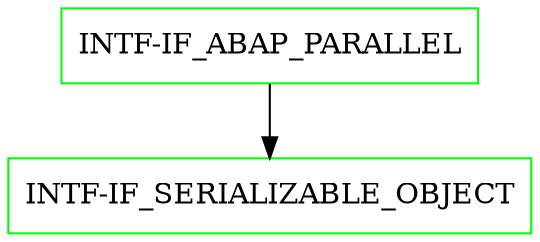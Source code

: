 digraph G {
  "INTF-IF_ABAP_PARALLEL" [shape=box,color=green];
  "INTF-IF_SERIALIZABLE_OBJECT" [shape=box,color=green,URL="./INTF_IF_SERIALIZABLE_OBJECT.html"];
  "INTF-IF_ABAP_PARALLEL" -> "INTF-IF_SERIALIZABLE_OBJECT";
}
